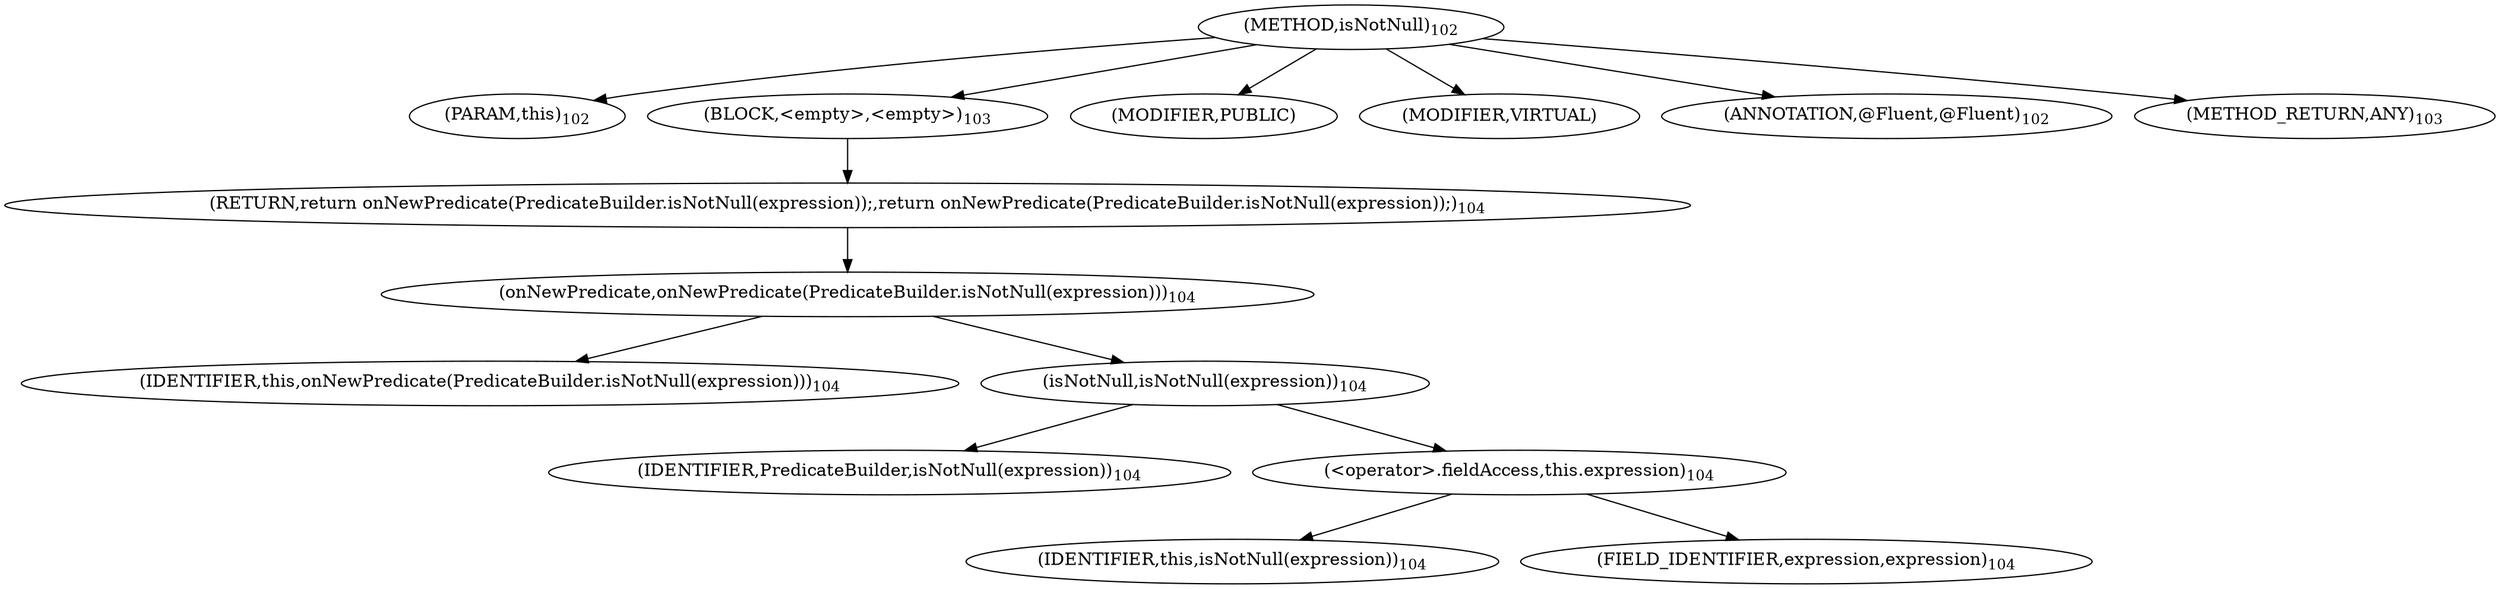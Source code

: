 digraph "isNotNull" {  
"322" [label = <(METHOD,isNotNull)<SUB>102</SUB>> ]
"30" [label = <(PARAM,this)<SUB>102</SUB>> ]
"323" [label = <(BLOCK,&lt;empty&gt;,&lt;empty&gt;)<SUB>103</SUB>> ]
"324" [label = <(RETURN,return onNewPredicate(PredicateBuilder.isNotNull(expression));,return onNewPredicate(PredicateBuilder.isNotNull(expression));)<SUB>104</SUB>> ]
"325" [label = <(onNewPredicate,onNewPredicate(PredicateBuilder.isNotNull(expression)))<SUB>104</SUB>> ]
"29" [label = <(IDENTIFIER,this,onNewPredicate(PredicateBuilder.isNotNull(expression)))<SUB>104</SUB>> ]
"326" [label = <(isNotNull,isNotNull(expression))<SUB>104</SUB>> ]
"327" [label = <(IDENTIFIER,PredicateBuilder,isNotNull(expression))<SUB>104</SUB>> ]
"328" [label = <(&lt;operator&gt;.fieldAccess,this.expression)<SUB>104</SUB>> ]
"329" [label = <(IDENTIFIER,this,isNotNull(expression))<SUB>104</SUB>> ]
"330" [label = <(FIELD_IDENTIFIER,expression,expression)<SUB>104</SUB>> ]
"331" [label = <(MODIFIER,PUBLIC)> ]
"332" [label = <(MODIFIER,VIRTUAL)> ]
"333" [label = <(ANNOTATION,@Fluent,@Fluent)<SUB>102</SUB>> ]
"334" [label = <(METHOD_RETURN,ANY)<SUB>103</SUB>> ]
  "322" -> "30" 
  "322" -> "323" 
  "322" -> "331" 
  "322" -> "332" 
  "322" -> "333" 
  "322" -> "334" 
  "323" -> "324" 
  "324" -> "325" 
  "325" -> "29" 
  "325" -> "326" 
  "326" -> "327" 
  "326" -> "328" 
  "328" -> "329" 
  "328" -> "330" 
}
